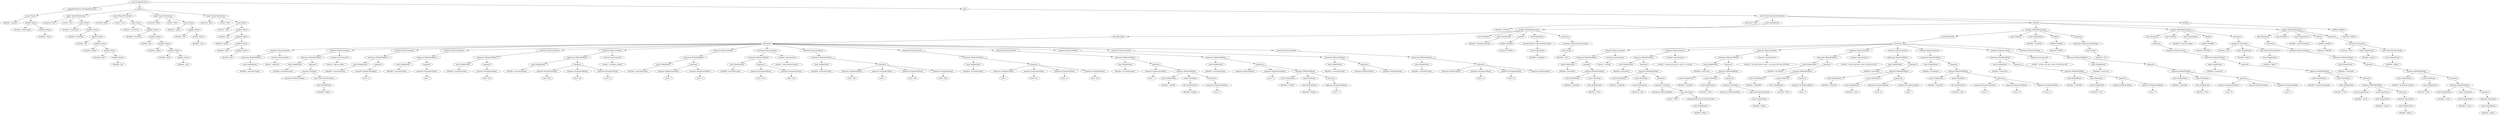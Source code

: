 digraph {
n0 [label="root (CompilationUnit)"];
n1 [label="packageDeclaration (PackageDeclaration)"];
n0 -> n1;
n2 [label="name (Name)"];
n1 -> n2;
n3 [label="identifier='common'"];
n2 -> n3;
n4 [label="qualifier (Name)"];
n2 -> n4;
n5 [label="identifier='addressbook'"];
n4 -> n5;
n6 [label="qualifier (Name)"];
n4 -> n6;
n7 [label="identifier='seedu'"];
n6 -> n7;
n8 [label="imports"];
n0 -> n8;
n9 [label="import (ImportDeclaration)"];
n8 -> n9;
n10 [label="isAsterisk='false'"];
n9 -> n10;
n11 [label="isStatic='true'"];
n9 -> n11;
n12 [label="name (Name)"];
n9 -> n12;
n13 [label="identifier='assertFalse'"];
n12 -> n13;
n14 [label="qualifier (Name)"];
n12 -> n14;
n15 [label="identifier='Assertions'"];
n14 -> n15;
n16 [label="qualifier (Name)"];
n14 -> n16;
n17 [label="identifier='api'"];
n16 -> n17;
n18 [label="qualifier (Name)"];
n16 -> n18;
n19 [label="identifier='jupiter'"];
n18 -> n19;
n20 [label="qualifier (Name)"];
n18 -> n20;
n21 [label="identifier='junit'"];
n20 -> n21;
n22 [label="qualifier (Name)"];
n20 -> n22;
n23 [label="identifier='org'"];
n22 -> n23;
n24 [label="import (ImportDeclaration)"];
n8 -> n24;
n25 [label="isAsterisk='false'"];
n24 -> n25;
n26 [label="isStatic='true'"];
n24 -> n26;
n27 [label="name (Name)"];
n24 -> n27;
n28 [label="identifier='assertTrue'"];
n27 -> n28;
n29 [label="qualifier (Name)"];
n27 -> n29;
n30 [label="identifier='Assertions'"];
n29 -> n30;
n31 [label="qualifier (Name)"];
n29 -> n31;
n32 [label="identifier='api'"];
n31 -> n32;
n33 [label="qualifier (Name)"];
n31 -> n33;
n34 [label="identifier='jupiter'"];
n33 -> n34;
n35 [label="qualifier (Name)"];
n33 -> n35;
n36 [label="identifier='junit'"];
n35 -> n36;
n37 [label="qualifier (Name)"];
n35 -> n37;
n38 [label="identifier='org'"];
n37 -> n38;
n39 [label="import (ImportDeclaration)"];
n8 -> n39;
n40 [label="isAsterisk='false'"];
n39 -> n40;
n41 [label="isStatic='false'"];
n39 -> n41;
n42 [label="name (Name)"];
n39 -> n42;
n43 [label="identifier='Arrays'"];
n42 -> n43;
n44 [label="qualifier (Name)"];
n42 -> n44;
n45 [label="identifier='util'"];
n44 -> n45;
n46 [label="qualifier (Name)"];
n44 -> n46;
n47 [label="identifier='java'"];
n46 -> n47;
n48 [label="import (ImportDeclaration)"];
n8 -> n48;
n49 [label="isAsterisk='false'"];
n48 -> n49;
n50 [label="isStatic='false'"];
n48 -> n50;
n51 [label="name (Name)"];
n48 -> n51;
n52 [label="identifier='Test'"];
n51 -> n52;
n53 [label="qualifier (Name)"];
n51 -> n53;
n54 [label="identifier='api'"];
n53 -> n54;
n55 [label="qualifier (Name)"];
n53 -> n55;
n56 [label="identifier='jupiter'"];
n55 -> n56;
n57 [label="qualifier (Name)"];
n55 -> n57;
n58 [label="identifier='junit'"];
n57 -> n58;
n59 [label="qualifier (Name)"];
n57 -> n59;
n60 [label="identifier='org'"];
n59 -> n60;
n61 [label="types"];
n0 -> n61;
n62 [label="type (ClassOrInterfaceDeclaration)"];
n61 -> n62;
n63 [label="isInterface='false'"];
n62 -> n63;
n64 [label="name (SimpleName)"];
n62 -> n64;
n65 [label="identifier='UtilsTest'"];
n64 -> n65;
n66 [label="members"];
n62 -> n66;
n67 [label="member (MethodDeclaration)"];
n66 -> n67;
n68 [label="body (BlockStmt)"];
n67 -> n68;
n69 [label="statements"];
n68 -> n69;
n70 [label="statement (ExpressionStmt)"];
n69 -> n70;
n71 [label="expression (MethodCallExpr)"];
n70 -> n71;
n72 [label="name (SimpleName)"];
n71 -> n72;
n73 [label="identifier='assertAreUnique'"];
n72 -> n73;
n74 [label="comment (LineComment)"];
n70 -> n74;
n75 [label="content=' empty list'"];
n74 -> n75;
n76 [label="statement (ExpressionStmt)"];
n69 -> n76;
n77 [label="expression (MethodCallExpr)"];
n76 -> n77;
n78 [label="name (SimpleName)"];
n77 -> n78;
n79 [label="identifier='assertAreUnique'"];
n78 -> n79;
n80 [label="arguments"];
n77 -> n80;
n81 [label="argument (CastExpr)"];
n80 -> n81;
n82 [label="expression (NullLiteralExpr)"];
n81 -> n82;
n83 [label="type (ClassOrInterfaceType)"];
n81 -> n83;
n84 [label="name (SimpleName)"];
n83 -> n84;
n85 [label="identifier='Object'"];
n84 -> n85;
n86 [label="comment (LineComment)"];
n76 -> n86;
n87 [label="content=' only one object'"];
n86 -> n87;
n88 [label="statement (ExpressionStmt)"];
n69 -> n88;
n89 [label="expression (MethodCallExpr)"];
n88 -> n89;
n90 [label="name (SimpleName)"];
n89 -> n90;
n91 [label="identifier='assertAreUnique'"];
n90 -> n91;
n92 [label="arguments"];
n89 -> n92;
n93 [label="argument (IntegerLiteralExpr)"];
n92 -> n93;
n94 [label="value='1'"];
n93 -> n94;
n95 [label="statement (ExpressionStmt)"];
n69 -> n95;
n96 [label="expression (MethodCallExpr)"];
n95 -> n96;
n97 [label="name (SimpleName)"];
n96 -> n97;
n98 [label="identifier='assertAreUnique'"];
n97 -> n98;
n99 [label="arguments"];
n96 -> n99;
n100 [label="argument (StringLiteralExpr)"];
n99 -> n100;
n101 [label="value=''"];
n100 -> n101;
n102 [label="statement (ExpressionStmt)"];
n69 -> n102;
n103 [label="expression (MethodCallExpr)"];
n102 -> n103;
n104 [label="name (SimpleName)"];
n103 -> n104;
n105 [label="identifier='assertAreUnique'"];
n104 -> n105;
n106 [label="arguments"];
n103 -> n106;
n107 [label="argument (StringLiteralExpr)"];
n106 -> n107;
n108 [label="value='abc'"];
n107 -> n108;
n109 [label="statement (ExpressionStmt)"];
n69 -> n109;
n110 [label="expression (MethodCallExpr)"];
n109 -> n110;
n111 [label="name (SimpleName)"];
n110 -> n111;
n112 [label="identifier='assertAreUnique'"];
n111 -> n112;
n113 [label="arguments"];
n110 -> n113;
n114 [label="argument (StringLiteralExpr)"];
n113 -> n114;
n115 [label="value='abc'"];
n114 -> n115;
n116 [label="argument (StringLiteralExpr)"];
n113 -> n116;
n117 [label="value='ab'"];
n116 -> n117;
n118 [label="argument (StringLiteralExpr)"];
n113 -> n118;
n119 [label="value='a'"];
n118 -> n119;
n120 [label="comment (LineComment)"];
n109 -> n120;
n121 [label="content=' all objects unique'"];
n120 -> n121;
n122 [label="statement (ExpressionStmt)"];
n69 -> n122;
n123 [label="expression (MethodCallExpr)"];
n122 -> n123;
n124 [label="name (SimpleName)"];
n123 -> n124;
n125 [label="identifier='assertAreUnique'"];
n124 -> n125;
n126 [label="arguments"];
n123 -> n126;
n127 [label="argument (IntegerLiteralExpr)"];
n126 -> n127;
n128 [label="value='1'"];
n127 -> n128;
n129 [label="argument (IntegerLiteralExpr)"];
n126 -> n129;
n130 [label="value='2'"];
n129 -> n130;
n131 [label="statement (ExpressionStmt)"];
n69 -> n131;
n132 [label="expression (MethodCallExpr)"];
n131 -> n132;
n133 [label="name (SimpleName)"];
n132 -> n133;
n134 [label="identifier='assertNotUnique'"];
n133 -> n134;
n135 [label="arguments"];
n132 -> n135;
n136 [label="argument (StringLiteralExpr)"];
n135 -> n136;
n137 [label="value='abc'"];
n136 -> n137;
n138 [label="argument (StringLiteralExpr)"];
n135 -> n138;
n139 [label="value='abc'"];
n138 -> n139;
n140 [label="comment (LineComment)"];
n131 -> n140;
n141 [label="content=' some identical objects'"];
n140 -> n141;
n142 [label="statement (ExpressionStmt)"];
n69 -> n142;
n143 [label="expression (MethodCallExpr)"];
n142 -> n143;
n144 [label="name (SimpleName)"];
n143 -> n144;
n145 [label="identifier='assertNotUnique'"];
n144 -> n145;
n146 [label="arguments"];
n143 -> n146;
n147 [label="argument (StringLiteralExpr)"];
n146 -> n147;
n148 [label="value='abc'"];
n147 -> n148;
n149 [label="argument (StringLiteralExpr)"];
n146 -> n149;
n150 [label="value=''"];
n149 -> n150;
n151 [label="argument (StringLiteralExpr)"];
n146 -> n151;
n152 [label="value='abc'"];
n151 -> n152;
n153 [label="argument (StringLiteralExpr)"];
n146 -> n153;
n154 [label="value='ABC'"];
n153 -> n154;
n155 [label="statement (ExpressionStmt)"];
n69 -> n155;
n156 [label="expression (MethodCallExpr)"];
n155 -> n156;
n157 [label="name (SimpleName)"];
n156 -> n157;
n158 [label="identifier='assertNotUnique'"];
n157 -> n158;
n159 [label="arguments"];
n156 -> n159;
n160 [label="argument (StringLiteralExpr)"];
n159 -> n160;
n161 [label="value=''"];
n160 -> n161;
n162 [label="argument (StringLiteralExpr)"];
n159 -> n162;
n163 [label="value='abc'"];
n162 -> n163;
n164 [label="argument (StringLiteralExpr)"];
n159 -> n164;
n165 [label="value='a'"];
n164 -> n165;
n166 [label="argument (StringLiteralExpr)"];
n159 -> n166;
n167 [label="value='abc'"];
n166 -> n167;
n168 [label="statement (ExpressionStmt)"];
n69 -> n168;
n169 [label="expression (MethodCallExpr)"];
n168 -> n169;
n170 [label="name (SimpleName)"];
n169 -> n170;
n171 [label="identifier='assertNotUnique'"];
n170 -> n171;
n172 [label="arguments"];
n169 -> n172;
n173 [label="argument (IntegerLiteralExpr)"];
n172 -> n173;
n174 [label="value='1'"];
n173 -> n174;
n175 [label="argument (MethodCallExpr)"];
n172 -> n175;
n176 [label="name (SimpleName)"];
n175 -> n176;
n177 [label="identifier='valueOf'"];
n176 -> n177;
n178 [label="scope (NameExpr)"];
n175 -> n178;
n179 [label="name (SimpleName)"];
n178 -> n179;
n180 [label="identifier='Integer'"];
n179 -> n180;
n181 [label="arguments"];
n175 -> n181;
n182 [label="argument (IntegerLiteralExpr)"];
n181 -> n182;
n183 [label="value='1'"];
n182 -> n183;
n184 [label="statement (ExpressionStmt)"];
n69 -> n184;
n185 [label="expression (MethodCallExpr)"];
n184 -> n185;
n186 [label="name (SimpleName)"];
n185 -> n186;
n187 [label="identifier='assertNotUnique'"];
n186 -> n187;
n188 [label="arguments"];
n185 -> n188;
n189 [label="argument (NullLiteralExpr)"];
n188 -> n189;
n190 [label="argument (IntegerLiteralExpr)"];
n188 -> n190;
n191 [label="value='1'"];
n190 -> n191;
n192 [label="argument (MethodCallExpr)"];
n188 -> n192;
n193 [label="name (SimpleName)"];
n192 -> n193;
n194 [label="identifier='valueOf'"];
n193 -> n194;
n195 [label="scope (NameExpr)"];
n192 -> n195;
n196 [label="name (SimpleName)"];
n195 -> n196;
n197 [label="identifier='Integer'"];
n196 -> n197;
n198 [label="arguments"];
n192 -> n198;
n199 [label="argument (IntegerLiteralExpr)"];
n198 -> n199;
n200 [label="value='1'"];
n199 -> n200;
n201 [label="statement (ExpressionStmt)"];
n69 -> n201;
n202 [label="expression (MethodCallExpr)"];
n201 -> n202;
n203 [label="name (SimpleName)"];
n202 -> n203;
n204 [label="identifier='assertNotUnique'"];
n203 -> n204;
n205 [label="arguments"];
n202 -> n205;
n206 [label="argument (NullLiteralExpr)"];
n205 -> n206;
n207 [label="argument (NullLiteralExpr)"];
n205 -> n207;
n208 [label="statement (ExpressionStmt)"];
n69 -> n208;
n209 [label="expression (MethodCallExpr)"];
n208 -> n209;
n210 [label="name (SimpleName)"];
n209 -> n210;
n211 [label="identifier='assertNotUnique'"];
n210 -> n211;
n212 [label="arguments"];
n209 -> n212;
n213 [label="argument (NullLiteralExpr)"];
n212 -> n213;
n214 [label="argument (StringLiteralExpr)"];
n212 -> n214;
n215 [label="value='a'"];
n214 -> n215;
n216 [label="argument (StringLiteralExpr)"];
n212 -> n216;
n217 [label="value='b'"];
n216 -> n217;
n218 [label="argument (NullLiteralExpr)"];
n212 -> n218;
n219 [label="type (VoidType)"];
n67 -> n219;
n220 [label="name (SimpleName)"];
n67 -> n220;
n221 [label="identifier='elementsAreUnique'"];
n220 -> n221;
n222 [label="modifiers"];
n67 -> n222;
n223 [label="modifier (Modifier)"];
n222 -> n223;
n224 [label="keyword='PUBLIC'"];
n223 -> n224;
n225 [label="thrownExceptions"];
n67 -> n225;
n226 [label="thrownException (ClassOrInterfaceType)"];
n225 -> n226;
n227 [label="name (SimpleName)"];
n226 -> n227;
n228 [label="identifier='Exception'"];
n227 -> n228;
n229 [label="annotations"];
n67 -> n229;
n230 [label="annotation (MarkerAnnotationExpr)"];
n229 -> n230;
n231 [label="name (Name)"];
n230 -> n231;
n232 [label="identifier='Test'"];
n231 -> n232;
n233 [label="member (MethodDeclaration)"];
n66 -> n233;
n234 [label="body (BlockStmt)"];
n233 -> n234;
n235 [label="statements"];
n234 -> n235;
n236 [label="statement (ExpressionStmt)"];
n235 -> n236;
n237 [label="expression (MethodCallExpr)"];
n236 -> n237;
n238 [label="name (SimpleName)"];
n237 -> n238;
n239 [label="identifier='assertFalse'"];
n238 -> n239;
n240 [label="arguments"];
n237 -> n240;
n241 [label="argument (MethodCallExpr)"];
n240 -> n241;
n242 [label="name (SimpleName)"];
n241 -> n242;
n243 [label="identifier='isAnyNull'"];
n242 -> n243;
n244 [label="scope (NameExpr)"];
n241 -> n244;
n245 [label="name (SimpleName)"];
n244 -> n245;
n246 [label="identifier='Utils'"];
n245 -> n246;
n247 [label="comment (LineComment)"];
n236 -> n247;
n248 [label="content=' no items'"];
n247 -> n248;
n249 [label="statement (ExpressionStmt)"];
n235 -> n249;
n250 [label="expression (MethodCallExpr)"];
n249 -> n250;
n251 [label="name (SimpleName)"];
n250 -> n251;
n252 [label="identifier='assertFalse'"];
n251 -> n252;
n253 [label="arguments"];
n250 -> n253;
n254 [label="argument (MethodCallExpr)"];
n253 -> n254;
n255 [label="name (SimpleName)"];
n254 -> n255;
n256 [label="identifier='isAnyNull'"];
n255 -> n256;
n257 [label="scope (NameExpr)"];
n254 -> n257;
n258 [label="name (SimpleName)"];
n257 -> n258;
n259 [label="identifier='Utils'"];
n258 -> n259;
n260 [label="arguments"];
n254 -> n260;
n261 [label="argument (CastExpr)"];
n260 -> n261;
n262 [label="expression (NullLiteralExpr)"];
n261 -> n262;
n263 [label="type (ArrayType)"];
n261 -> n263;
n264 [label="origin='TYPE'"];
n263 -> n264;
n265 [label="componentType (ClassOrInterfaceType)"];
n263 -> n265;
n266 [label="name (SimpleName)"];
n265 -> n266;
n267 [label="identifier='Object'"];
n266 -> n267;
n268 [label="comment (LineComment)"];
n249 -> n268;
n269 [label="content=' varargs array that is null (i.e. no array)'"];
n268 -> n269;
n270 [label="statement (ExpressionStmt)"];
n235 -> n270;
n271 [label="expression (MethodCallExpr)"];
n270 -> n271;
n272 [label="name (SimpleName)"];
n271 -> n272;
n273 [label="identifier='assertTrue'"];
n272 -> n273;
n274 [label="arguments"];
n271 -> n274;
n275 [label="argument (MethodCallExpr)"];
n274 -> n275;
n276 [label="name (SimpleName)"];
n275 -> n276;
n277 [label="identifier='isAnyNull'"];
n276 -> n277;
n278 [label="scope (NameExpr)"];
n275 -> n278;
n279 [label="name (SimpleName)"];
n278 -> n279;
n280 [label="identifier='Utils'"];
n279 -> n280;
n281 [label="arguments"];
n275 -> n281;
n282 [label="argument (CastExpr)"];
n281 -> n282;
n283 [label="expression (NullLiteralExpr)"];
n282 -> n283;
n284 [label="type (ClassOrInterfaceType)"];
n282 -> n284;
n285 [label="name (SimpleName)"];
n284 -> n285;
n286 [label="identifier='Object'"];
n285 -> n286;
n287 [label="comment (LineComment)"];
n270 -> n287;
n288 [label="content=' one item which is null (i.e. an array with one null item)'"];
n287 -> n288;
n289 [label="statement (ExpressionStmt)"];
n235 -> n289;
n290 [label="expression (MethodCallExpr)"];
n289 -> n290;
n291 [label="name (SimpleName)"];
n290 -> n291;
n292 [label="identifier='assertFalse'"];
n291 -> n292;
n293 [label="arguments"];
n290 -> n293;
n294 [label="argument (MethodCallExpr)"];
n293 -> n294;
n295 [label="name (SimpleName)"];
n294 -> n295;
n296 [label="identifier='isAnyNull'"];
n295 -> n296;
n297 [label="scope (NameExpr)"];
n294 -> n297;
n298 [label="name (SimpleName)"];
n297 -> n298;
n299 [label="identifier='Utils'"];
n298 -> n299;
n300 [label="arguments"];
n294 -> n300;
n301 [label="argument (StringLiteralExpr)"];
n300 -> n301;
n302 [label="value='A'"];
n301 -> n302;
n303 [label="comment (LineComment)"];
n289 -> n303;
n304 [label="content=' at least one item, none of which are null'"];
n303 -> n304;
n305 [label="statement (ExpressionStmt)"];
n235 -> n305;
n306 [label="expression (MethodCallExpr)"];
n305 -> n306;
n307 [label="name (SimpleName)"];
n306 -> n307;
n308 [label="identifier='assertFalse'"];
n307 -> n308;
n309 [label="arguments"];
n306 -> n309;
n310 [label="argument (MethodCallExpr)"];
n309 -> n310;
n311 [label="name (SimpleName)"];
n310 -> n311;
n312 [label="identifier='isAnyNull'"];
n311 -> n312;
n313 [label="scope (NameExpr)"];
n310 -> n313;
n314 [label="name (SimpleName)"];
n313 -> n314;
n315 [label="identifier='Utils'"];
n314 -> n315;
n316 [label="arguments"];
n310 -> n316;
n317 [label="argument (StringLiteralExpr)"];
n316 -> n317;
n318 [label="value='A'"];
n317 -> n318;
n319 [label="argument (StringLiteralExpr)"];
n316 -> n319;
n320 [label="value=''"];
n319 -> n320;
n321 [label="statement (ExpressionStmt)"];
n235 -> n321;
n322 [label="expression (MethodCallExpr)"];
n321 -> n322;
n323 [label="name (SimpleName)"];
n322 -> n323;
n324 [label="identifier='assertFalse'"];
n323 -> n324;
n325 [label="arguments"];
n322 -> n325;
n326 [label="argument (MethodCallExpr)"];
n325 -> n326;
n327 [label="name (SimpleName)"];
n326 -> n327;
n328 [label="identifier='isAnyNull'"];
n327 -> n328;
n329 [label="scope (NameExpr)"];
n326 -> n329;
n330 [label="name (SimpleName)"];
n329 -> n330;
n331 [label="identifier='Utils'"];
n330 -> n331;
n332 [label="arguments"];
n326 -> n332;
n333 [label="argument (IntegerLiteralExpr)"];
n332 -> n333;
n334 [label="value='1'"];
n333 -> n334;
n335 [label="argument (IntegerLiteralExpr)"];
n332 -> n335;
n336 [label="value='2'"];
n335 -> n336;
n337 [label="argument (StringLiteralExpr)"];
n332 -> n337;
n338 [label="value='C'"];
n337 -> n338;
n339 [label="statement (ExpressionStmt)"];
n235 -> n339;
n340 [label="expression (MethodCallExpr)"];
n339 -> n340;
n341 [label="name (SimpleName)"];
n340 -> n341;
n342 [label="identifier='assertTrue'"];
n341 -> n342;
n343 [label="arguments"];
n340 -> n343;
n344 [label="argument (MethodCallExpr)"];
n343 -> n344;
n345 [label="name (SimpleName)"];
n344 -> n345;
n346 [label="identifier='isAnyNull'"];
n345 -> n346;
n347 [label="scope (NameExpr)"];
n344 -> n347;
n348 [label="name (SimpleName)"];
n347 -> n348;
n349 [label="identifier='Utils'"];
n348 -> n349;
n350 [label="arguments"];
n344 -> n350;
n351 [label="argument (NullLiteralExpr)"];
n350 -> n351;
n352 [label="argument (IntegerLiteralExpr)"];
n350 -> n352;
n353 [label="value='1'"];
n352 -> n353;
n354 [label="comment (LineComment)"];
n339 -> n354;
n355 [label="content=' at least one item, some of which are null'"];
n354 -> n355;
n356 [label="statement (ExpressionStmt)"];
n235 -> n356;
n357 [label="expression (MethodCallExpr)"];
n356 -> n357;
n358 [label="name (SimpleName)"];
n357 -> n358;
n359 [label="identifier='assertTrue'"];
n358 -> n359;
n360 [label="arguments"];
n357 -> n360;
n361 [label="argument (MethodCallExpr)"];
n360 -> n361;
n362 [label="name (SimpleName)"];
n361 -> n362;
n363 [label="identifier='isAnyNull'"];
n362 -> n363;
n364 [label="scope (NameExpr)"];
n361 -> n364;
n365 [label="name (SimpleName)"];
n364 -> n365;
n366 [label="identifier='Utils'"];
n365 -> n366;
n367 [label="arguments"];
n361 -> n367;
n368 [label="argument (StringLiteralExpr)"];
n367 -> n368;
n369 [label="value='A'"];
n368 -> n369;
n370 [label="argument (NullLiteralExpr)"];
n367 -> n370;
n371 [label="argument (StringLiteralExpr)"];
n367 -> n371;
n372 [label="value='C'"];
n371 -> n372;
n373 [label="type (VoidType)"];
n233 -> n373;
n374 [label="name (SimpleName)"];
n233 -> n374;
n375 [label="identifier='isAnyNull'"];
n374 -> n375;
n376 [label="modifiers"];
n233 -> n376;
n377 [label="modifier (Modifier)"];
n376 -> n377;
n378 [label="keyword='PUBLIC'"];
n377 -> n378;
n379 [label="annotations"];
n233 -> n379;
n380 [label="annotation (MarkerAnnotationExpr)"];
n379 -> n380;
n381 [label="name (Name)"];
n380 -> n381;
n382 [label="identifier='Test'"];
n381 -> n382;
n383 [label="member (MethodDeclaration)"];
n66 -> n383;
n384 [label="body (BlockStmt)"];
n383 -> n384;
n385 [label="statements"];
n384 -> n385;
n386 [label="statement (ExpressionStmt)"];
n385 -> n386;
n387 [label="expression (MethodCallExpr)"];
n386 -> n387;
n388 [label="name (SimpleName)"];
n387 -> n388;
n389 [label="identifier='assertTrue'"];
n388 -> n389;
n390 [label="arguments"];
n387 -> n390;
n391 [label="argument (MethodCallExpr)"];
n390 -> n391;
n392 [label="name (SimpleName)"];
n391 -> n392;
n393 [label="identifier='elementsAreUnique'"];
n392 -> n393;
n394 [label="scope (NameExpr)"];
n391 -> n394;
n395 [label="name (SimpleName)"];
n394 -> n395;
n396 [label="identifier='Utils'"];
n395 -> n396;
n397 [label="arguments"];
n391 -> n397;
n398 [label="argument (MethodCallExpr)"];
n397 -> n398;
n399 [label="name (SimpleName)"];
n398 -> n399;
n400 [label="identifier='asList'"];
n399 -> n400;
n401 [label="scope (NameExpr)"];
n398 -> n401;
n402 [label="name (SimpleName)"];
n401 -> n402;
n403 [label="identifier='Arrays'"];
n402 -> n403;
n404 [label="arguments"];
n398 -> n404;
n405 [label="argument (NameExpr)"];
n404 -> n405;
n406 [label="name (SimpleName)"];
n405 -> n406;
n407 [label="identifier='objects'"];
n406 -> n407;
n408 [label="type (VoidType)"];
n383 -> n408;
n409 [label="name (SimpleName)"];
n383 -> n409;
n410 [label="identifier='assertAreUnique'"];
n409 -> n410;
n411 [label="modifiers"];
n383 -> n411;
n412 [label="modifier (Modifier)"];
n411 -> n412;
n413 [label="keyword='PRIVATE'"];
n412 -> n413;
n414 [label="parameters"];
n383 -> n414;
n415 [label="parameter (Parameter)"];
n414 -> n415;
n416 [label="isVarArgs='true'"];
n415 -> n416;
n417 [label="name (SimpleName)"];
n415 -> n417;
n418 [label="identifier='objects'"];
n417 -> n418;
n419 [label="type (ClassOrInterfaceType)"];
n415 -> n419;
n420 [label="name (SimpleName)"];
n419 -> n420;
n421 [label="identifier='Object'"];
n420 -> n421;
n422 [label="member (MethodDeclaration)"];
n66 -> n422;
n423 [label="body (BlockStmt)"];
n422 -> n423;
n424 [label="statements"];
n423 -> n424;
n425 [label="statement (ExpressionStmt)"];
n424 -> n425;
n426 [label="expression (MethodCallExpr)"];
n425 -> n426;
n427 [label="name (SimpleName)"];
n426 -> n427;
n428 [label="identifier='assertFalse'"];
n427 -> n428;
n429 [label="arguments"];
n426 -> n429;
n430 [label="argument (MethodCallExpr)"];
n429 -> n430;
n431 [label="name (SimpleName)"];
n430 -> n431;
n432 [label="identifier='elementsAreUnique'"];
n431 -> n432;
n433 [label="scope (NameExpr)"];
n430 -> n433;
n434 [label="name (SimpleName)"];
n433 -> n434;
n435 [label="identifier='Utils'"];
n434 -> n435;
n436 [label="arguments"];
n430 -> n436;
n437 [label="argument (MethodCallExpr)"];
n436 -> n437;
n438 [label="name (SimpleName)"];
n437 -> n438;
n439 [label="identifier='asList'"];
n438 -> n439;
n440 [label="scope (NameExpr)"];
n437 -> n440;
n441 [label="name (SimpleName)"];
n440 -> n441;
n442 [label="identifier='Arrays'"];
n441 -> n442;
n443 [label="arguments"];
n437 -> n443;
n444 [label="argument (NameExpr)"];
n443 -> n444;
n445 [label="name (SimpleName)"];
n444 -> n445;
n446 [label="identifier='objects'"];
n445 -> n446;
n447 [label="type (VoidType)"];
n422 -> n447;
n448 [label="name (SimpleName)"];
n422 -> n448;
n449 [label="identifier='assertNotUnique'"];
n448 -> n449;
n450 [label="modifiers"];
n422 -> n450;
n451 [label="modifier (Modifier)"];
n450 -> n451;
n452 [label="keyword='PRIVATE'"];
n451 -> n452;
n453 [label="parameters"];
n422 -> n453;
n454 [label="parameter (Parameter)"];
n453 -> n454;
n455 [label="isVarArgs='true'"];
n454 -> n455;
n456 [label="name (SimpleName)"];
n454 -> n456;
n457 [label="identifier='objects'"];
n456 -> n457;
n458 [label="type (ClassOrInterfaceType)"];
n454 -> n458;
n459 [label="name (SimpleName)"];
n458 -> n459;
n460 [label="identifier='Object'"];
n459 -> n460;
n461 [label="modifiers"];
n62 -> n461;
n462 [label="modifier (Modifier)"];
n461 -> n462;
n463 [label="keyword='PUBLIC'"];
n462 -> n463;
}